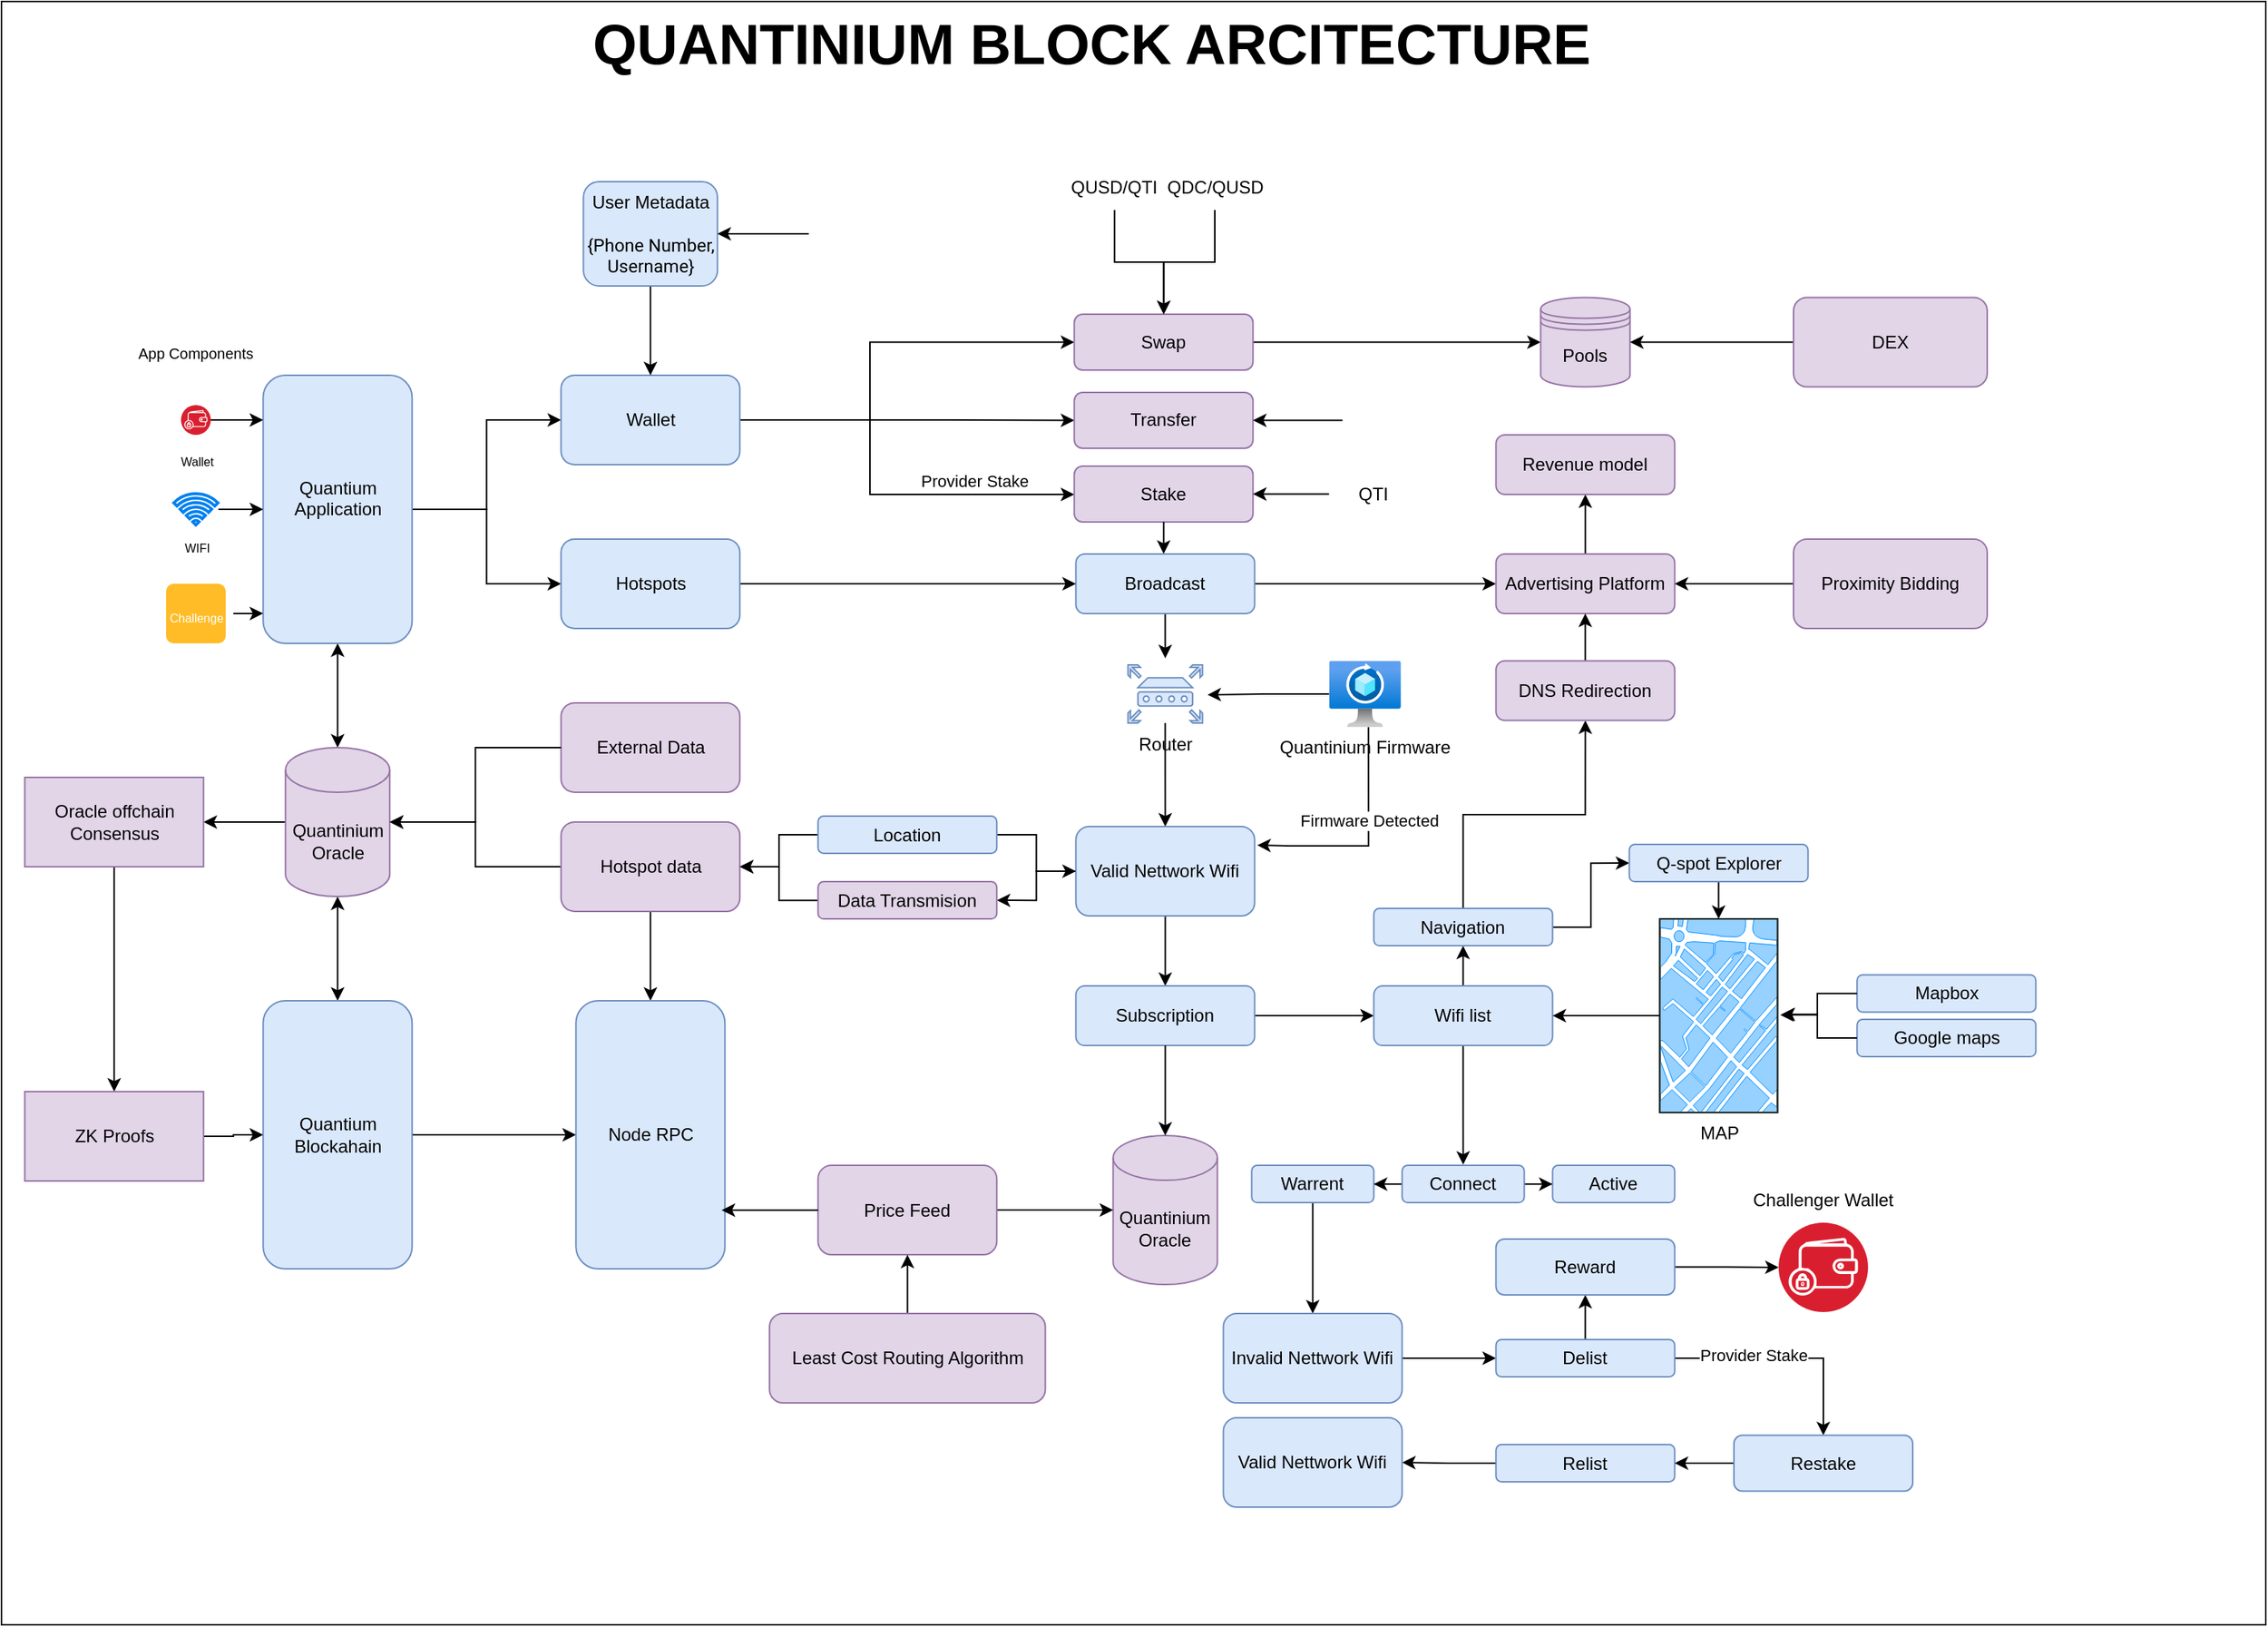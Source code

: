 <mxfile version="24.8.0">
  <diagram name="Page-1" id="fG2PTKiqOST8kYfThpxv">
    <mxGraphModel dx="2785" dy="275" grid="1" gridSize="10" guides="1" tooltips="1" connect="1" arrows="1" fold="1" page="1" pageScale="1" pageWidth="850" pageHeight="1100" math="0" shadow="0">
      <root>
        <mxCell id="0" />
        <mxCell id="1" parent="0" />
        <mxCell id="KiO2FgLJMQJ5jCkaaw9z-117" value="" style="rounded=0;whiteSpace=wrap;html=1;" vertex="1" parent="1">
          <mxGeometry x="100" y="1130" width="1520" height="1090" as="geometry" />
        </mxCell>
        <mxCell id="KiO2FgLJMQJ5jCkaaw9z-1" value="" style="edgeStyle=orthogonalEdgeStyle;rounded=0;orthogonalLoop=1;jettySize=auto;html=1;" edge="1" parent="1" source="KiO2FgLJMQJ5jCkaaw9z-4" target="KiO2FgLJMQJ5jCkaaw9z-16">
          <mxGeometry relative="1" as="geometry" />
        </mxCell>
        <mxCell id="KiO2FgLJMQJ5jCkaaw9z-2" style="edgeStyle=orthogonalEdgeStyle;rounded=0;orthogonalLoop=1;jettySize=auto;html=1;entryX=0;entryY=0.5;entryDx=0;entryDy=0;" edge="1" parent="1" source="KiO2FgLJMQJ5jCkaaw9z-4" target="KiO2FgLJMQJ5jCkaaw9z-47">
          <mxGeometry relative="1" as="geometry" />
        </mxCell>
        <mxCell id="KiO2FgLJMQJ5jCkaaw9z-3" value="" style="edgeStyle=orthogonalEdgeStyle;rounded=0;orthogonalLoop=1;jettySize=auto;html=1;startArrow=classic;startFill=1;" edge="1" parent="1" source="KiO2FgLJMQJ5jCkaaw9z-4" target="KiO2FgLJMQJ5jCkaaw9z-70">
          <mxGeometry relative="1" as="geometry" />
        </mxCell>
        <mxCell id="KiO2FgLJMQJ5jCkaaw9z-4" value="Quantium&lt;div&gt;Application&lt;/div&gt;&lt;div&gt;&amp;nbsp;&lt;br&gt;&lt;/div&gt;" style="rounded=1;whiteSpace=wrap;html=1;fillColor=#dae8fc;strokeColor=#6c8ebf;" vertex="1" parent="1">
          <mxGeometry x="275.65" y="1381" width="100" height="180" as="geometry" />
        </mxCell>
        <mxCell id="KiO2FgLJMQJ5jCkaaw9z-5" value="" style="edgeStyle=orthogonalEdgeStyle;rounded=0;orthogonalLoop=1;jettySize=auto;html=1;" edge="1" parent="1" source="KiO2FgLJMQJ5jCkaaw9z-6" target="KiO2FgLJMQJ5jCkaaw9z-4">
          <mxGeometry relative="1" as="geometry">
            <Array as="points">
              <mxPoint x="255.65" y="1411" />
              <mxPoint x="255.65" y="1411" />
            </Array>
          </mxGeometry>
        </mxCell>
        <mxCell id="KiO2FgLJMQJ5jCkaaw9z-6" value="&lt;font style=&quot;font-size: 8px;&quot; color=&quot;#000000&quot;&gt;Wallet&lt;/font&gt;" style="image;aspect=fixed;perimeter=ellipsePerimeter;html=1;align=center;shadow=0;dashed=0;fontColor=#4277BB;labelBackgroundColor=default;fontSize=12;spacingTop=3;image=img/lib/ibm/blockchain/wallet.svg;" vertex="1" parent="1">
          <mxGeometry x="220.5" y="1401" width="20" height="20" as="geometry" />
        </mxCell>
        <mxCell id="KiO2FgLJMQJ5jCkaaw9z-7" value="&lt;font style=&quot;font-size: 8px;&quot;&gt;WIFI&lt;/font&gt;" style="html=1;verticalLabelPosition=bottom;align=center;labelBackgroundColor=#ffffff;verticalAlign=top;strokeWidth=2;strokeColor=#0080F0;shadow=0;dashed=0;shape=mxgraph.ios7.icons.wifi;pointerEvents=1" vertex="1" parent="1">
          <mxGeometry x="215.65" y="1460.5" width="29.7" height="21" as="geometry" />
        </mxCell>
        <mxCell id="KiO2FgLJMQJ5jCkaaw9z-8" value="&lt;font style=&quot;font-size: 8px;&quot;&gt;Challenge&lt;/font&gt;" style="html=1;shadow=0;dashed=0;shape=mxgraph.bootstrap.rrect;rSize=5;strokeColor=none;strokeWidth=1;fillColor=#FFBC26;fontColor=#FFFFFF;whiteSpace=wrap;align=center;verticalAlign=middle;spacingLeft=0;fontStyle=0;fontSize=16;spacing=5;" vertex="1" parent="1">
          <mxGeometry x="210.5" y="1521" width="40" height="40" as="geometry" />
        </mxCell>
        <mxCell id="KiO2FgLJMQJ5jCkaaw9z-9" value="&lt;font style=&quot;font-size: 10px;&quot;&gt;App Components&lt;/font&gt;" style="text;html=1;align=center;verticalAlign=middle;whiteSpace=wrap;rounded=0;" vertex="1" parent="1">
          <mxGeometry x="183" y="1351" width="95" height="30" as="geometry" />
        </mxCell>
        <mxCell id="KiO2FgLJMQJ5jCkaaw9z-10" value="" style="edgeStyle=orthogonalEdgeStyle;rounded=0;orthogonalLoop=1;jettySize=auto;html=1;" edge="1" parent="1">
          <mxGeometry relative="1" as="geometry">
            <mxPoint x="245.65" y="1471" as="sourcePoint" />
            <mxPoint x="275.65" y="1471" as="targetPoint" />
            <Array as="points">
              <mxPoint x="255.65" y="1471" />
              <mxPoint x="255.65" y="1471" />
            </Array>
          </mxGeometry>
        </mxCell>
        <mxCell id="KiO2FgLJMQJ5jCkaaw9z-11" value="" style="edgeStyle=orthogonalEdgeStyle;rounded=0;orthogonalLoop=1;jettySize=auto;html=1;" edge="1" parent="1">
          <mxGeometry relative="1" as="geometry">
            <mxPoint x="255.65" y="1541" as="sourcePoint" />
            <mxPoint x="275.65" y="1540.92" as="targetPoint" />
            <Array as="points">
              <mxPoint x="255.65" y="1540.92" />
              <mxPoint x="255.65" y="1540.92" />
            </Array>
          </mxGeometry>
        </mxCell>
        <mxCell id="KiO2FgLJMQJ5jCkaaw9z-12" style="edgeStyle=orthogonalEdgeStyle;rounded=0;orthogonalLoop=1;jettySize=auto;html=1;entryX=0;entryY=0.5;entryDx=0;entryDy=0;" edge="1" parent="1" source="KiO2FgLJMQJ5jCkaaw9z-16" target="KiO2FgLJMQJ5jCkaaw9z-20">
          <mxGeometry relative="1" as="geometry">
            <Array as="points">
              <mxPoint x="683" y="1411" />
              <mxPoint x="683" y="1359" />
            </Array>
          </mxGeometry>
        </mxCell>
        <mxCell id="KiO2FgLJMQJ5jCkaaw9z-13" style="edgeStyle=orthogonalEdgeStyle;rounded=0;orthogonalLoop=1;jettySize=auto;html=1;entryX=0;entryY=0.5;entryDx=0;entryDy=0;" edge="1" parent="1" source="KiO2FgLJMQJ5jCkaaw9z-16" target="KiO2FgLJMQJ5jCkaaw9z-21">
          <mxGeometry relative="1" as="geometry" />
        </mxCell>
        <mxCell id="KiO2FgLJMQJ5jCkaaw9z-14" value="Provider Stake" style="edgeLabel;html=1;align=center;verticalAlign=middle;resizable=0;points=[];" vertex="1" connectable="0" parent="KiO2FgLJMQJ5jCkaaw9z-13">
          <mxGeometry x="0.464" y="2" relative="1" as="geometry">
            <mxPoint x="-7" y="42" as="offset" />
          </mxGeometry>
        </mxCell>
        <mxCell id="KiO2FgLJMQJ5jCkaaw9z-15" style="edgeStyle=orthogonalEdgeStyle;rounded=0;orthogonalLoop=1;jettySize=auto;html=1;" edge="1" parent="1" source="KiO2FgLJMQJ5jCkaaw9z-16" target="KiO2FgLJMQJ5jCkaaw9z-26">
          <mxGeometry relative="1" as="geometry">
            <Array as="points">
              <mxPoint x="683" y="1411" />
              <mxPoint x="683" y="1461" />
            </Array>
          </mxGeometry>
        </mxCell>
        <mxCell id="KiO2FgLJMQJ5jCkaaw9z-16" value="Wallet" style="whiteSpace=wrap;html=1;rounded=1;fillColor=#dae8fc;strokeColor=#6c8ebf;" vertex="1" parent="1">
          <mxGeometry x="475.65" y="1381" width="120" height="60" as="geometry" />
        </mxCell>
        <mxCell id="KiO2FgLJMQJ5jCkaaw9z-17" value="" style="edgeStyle=orthogonalEdgeStyle;rounded=0;orthogonalLoop=1;jettySize=auto;html=1;" edge="1" parent="1" source="KiO2FgLJMQJ5jCkaaw9z-18" target="KiO2FgLJMQJ5jCkaaw9z-16">
          <mxGeometry relative="1" as="geometry" />
        </mxCell>
        <mxCell id="KiO2FgLJMQJ5jCkaaw9z-18" value="User Metadata&lt;br&gt;&lt;div&gt;&lt;span style=&quot;font-size: 9pt; font-family: Roboto;&quot;&gt;&lt;br&gt;{Phone Number, Username}&lt;/span&gt;&lt;/div&gt;" style="rounded=1;whiteSpace=wrap;html=1;fillColor=#dae8fc;strokeColor=#6c8ebf;" vertex="1" parent="1">
          <mxGeometry x="490.65" y="1251" width="90" height="70" as="geometry" />
        </mxCell>
        <mxCell id="KiO2FgLJMQJ5jCkaaw9z-19" style="edgeStyle=orthogonalEdgeStyle;rounded=0;orthogonalLoop=1;jettySize=auto;html=1;entryX=0;entryY=0.5;entryDx=0;entryDy=0;" edge="1" parent="1" source="KiO2FgLJMQJ5jCkaaw9z-20" target="KiO2FgLJMQJ5jCkaaw9z-103">
          <mxGeometry relative="1" as="geometry" />
        </mxCell>
        <mxCell id="KiO2FgLJMQJ5jCkaaw9z-20" value="Swap" style="whiteSpace=wrap;html=1;rounded=1;fillColor=#e1d5e7;strokeColor=#9673a6;" vertex="1" parent="1">
          <mxGeometry x="820.15" y="1340" width="120" height="37.5" as="geometry" />
        </mxCell>
        <mxCell id="KiO2FgLJMQJ5jCkaaw9z-21" value="Transfer" style="whiteSpace=wrap;html=1;rounded=1;fillColor=#e1d5e7;strokeColor=#9673a6;" vertex="1" parent="1">
          <mxGeometry x="820.15" y="1392.5" width="120" height="37.5" as="geometry" />
        </mxCell>
        <mxCell id="KiO2FgLJMQJ5jCkaaw9z-22" value="" style="edgeStyle=orthogonalEdgeStyle;rounded=0;orthogonalLoop=1;jettySize=auto;html=1;" edge="1" parent="1" source="KiO2FgLJMQJ5jCkaaw9z-23" target="KiO2FgLJMQJ5jCkaaw9z-20">
          <mxGeometry relative="1" as="geometry" />
        </mxCell>
        <mxCell id="KiO2FgLJMQJ5jCkaaw9z-23" value="QUSD/QTI" style="text;html=1;align=center;verticalAlign=middle;whiteSpace=wrap;rounded=0;" vertex="1" parent="1">
          <mxGeometry x="817.15" y="1240" width="60" height="30" as="geometry" />
        </mxCell>
        <mxCell id="KiO2FgLJMQJ5jCkaaw9z-24" value="" style="edgeStyle=orthogonalEdgeStyle;rounded=0;orthogonalLoop=1;jettySize=auto;html=1;" edge="1" parent="1" source="KiO2FgLJMQJ5jCkaaw9z-25" target="KiO2FgLJMQJ5jCkaaw9z-20">
          <mxGeometry relative="1" as="geometry" />
        </mxCell>
        <mxCell id="KiO2FgLJMQJ5jCkaaw9z-25" value="QDC/QUSD" style="text;html=1;align=center;verticalAlign=middle;whiteSpace=wrap;rounded=0;" vertex="1" parent="1">
          <mxGeometry x="884.5" y="1240" width="60" height="30" as="geometry" />
        </mxCell>
        <mxCell id="KiO2FgLJMQJ5jCkaaw9z-26" value="Stake" style="whiteSpace=wrap;html=1;rounded=1;fillColor=#e1d5e7;strokeColor=#9673a6;" vertex="1" parent="1">
          <mxGeometry x="820.15" y="1442" width="120" height="37.5" as="geometry" />
        </mxCell>
        <mxCell id="KiO2FgLJMQJ5jCkaaw9z-27" value="" style="edgeStyle=orthogonalEdgeStyle;rounded=0;orthogonalLoop=1;jettySize=auto;html=1;" edge="1" parent="1" source="KiO2FgLJMQJ5jCkaaw9z-28" target="KiO2FgLJMQJ5jCkaaw9z-18">
          <mxGeometry relative="1" as="geometry" />
        </mxCell>
        <mxCell id="KiO2FgLJMQJ5jCkaaw9z-28" value="" style="shape=image;html=1;verticalAlign=top;verticalLabelPosition=bottom;labelBackgroundColor=#ffffff;imageAspect=0;aspect=fixed;image=https://cdn1.iconfinder.com/data/icons/unicons-line-vol-5/24/qrcode-scan-128.png" vertex="1" parent="1">
          <mxGeometry x="641.9" y="1253.5" width="65" height="65" as="geometry" />
        </mxCell>
        <mxCell id="KiO2FgLJMQJ5jCkaaw9z-29" style="edgeStyle=orthogonalEdgeStyle;rounded=0;orthogonalLoop=1;jettySize=auto;html=1;entryX=1;entryY=0.5;entryDx=0;entryDy=0;" edge="1" parent="1" source="KiO2FgLJMQJ5jCkaaw9z-30">
          <mxGeometry relative="1" as="geometry">
            <mxPoint x="940.15" y="1460.75" as="targetPoint" />
          </mxGeometry>
        </mxCell>
        <mxCell id="KiO2FgLJMQJ5jCkaaw9z-30" value="QTI" style="text;html=1;align=center;verticalAlign=middle;whiteSpace=wrap;rounded=0;" vertex="1" parent="1">
          <mxGeometry x="991.18" y="1445.75" width="60" height="30" as="geometry" />
        </mxCell>
        <mxCell id="KiO2FgLJMQJ5jCkaaw9z-31" style="edgeStyle=orthogonalEdgeStyle;rounded=0;orthogonalLoop=1;jettySize=auto;html=1;" edge="1" parent="1" source="KiO2FgLJMQJ5jCkaaw9z-33">
          <mxGeometry relative="1" as="geometry">
            <mxPoint x="881.24" y="1571.0" as="targetPoint" />
          </mxGeometry>
        </mxCell>
        <mxCell id="KiO2FgLJMQJ5jCkaaw9z-32" style="edgeStyle=orthogonalEdgeStyle;rounded=0;orthogonalLoop=1;jettySize=auto;html=1;entryX=0;entryY=0.5;entryDx=0;entryDy=0;" edge="1" parent="1" source="KiO2FgLJMQJ5jCkaaw9z-33" target="KiO2FgLJMQJ5jCkaaw9z-107">
          <mxGeometry relative="1" as="geometry" />
        </mxCell>
        <mxCell id="KiO2FgLJMQJ5jCkaaw9z-33" value="Broadcast" style="rounded=1;whiteSpace=wrap;html=1;fillColor=#dae8fc;strokeColor=#6c8ebf;" vertex="1" parent="1">
          <mxGeometry x="821.24" y="1501" width="120" height="40" as="geometry" />
        </mxCell>
        <mxCell id="KiO2FgLJMQJ5jCkaaw9z-34" value="" style="edgeStyle=orthogonalEdgeStyle;rounded=0;orthogonalLoop=1;jettySize=auto;html=1;" edge="1" parent="1" source="KiO2FgLJMQJ5jCkaaw9z-35">
          <mxGeometry relative="1" as="geometry">
            <mxPoint x="881.24" y="1684" as="targetPoint" />
          </mxGeometry>
        </mxCell>
        <mxCell id="KiO2FgLJMQJ5jCkaaw9z-35" value="Router" style="sketch=0;aspect=fixed;pointerEvents=1;shadow=0;dashed=0;html=1;strokeColor=#6c8ebf;labelPosition=center;verticalLabelPosition=bottom;verticalAlign=top;align=center;fillColor=#dae8fc;shape=mxgraph.mscae.enterprise.router" vertex="1" parent="1">
          <mxGeometry x="856.24" y="1575.5" width="50" height="39" as="geometry" />
        </mxCell>
        <mxCell id="KiO2FgLJMQJ5jCkaaw9z-36" value="Quantinium Firmware" style="image;aspect=fixed;html=1;points=[];align=center;fontSize=12;image=img/lib/azure2/networking/Spot_VM.svg;" vertex="1" parent="1">
          <mxGeometry x="991.24" y="1572.75" width="48.18" height="44.5" as="geometry" />
        </mxCell>
        <mxCell id="KiO2FgLJMQJ5jCkaaw9z-37" style="edgeStyle=orthogonalEdgeStyle;rounded=0;orthogonalLoop=1;jettySize=auto;html=1;entryX=1.067;entryY=0.514;entryDx=0;entryDy=0;entryPerimeter=0;" edge="1" parent="1" source="KiO2FgLJMQJ5jCkaaw9z-36" target="KiO2FgLJMQJ5jCkaaw9z-35">
          <mxGeometry relative="1" as="geometry" />
        </mxCell>
        <mxCell id="KiO2FgLJMQJ5jCkaaw9z-38" value="" style="edgeStyle=orthogonalEdgeStyle;rounded=0;orthogonalLoop=1;jettySize=auto;html=1;" edge="1" parent="1" source="KiO2FgLJMQJ5jCkaaw9z-40" target="KiO2FgLJMQJ5jCkaaw9z-50">
          <mxGeometry relative="1" as="geometry" />
        </mxCell>
        <mxCell id="KiO2FgLJMQJ5jCkaaw9z-39" style="edgeStyle=orthogonalEdgeStyle;rounded=0;orthogonalLoop=1;jettySize=auto;html=1;entryX=1;entryY=0.5;entryDx=0;entryDy=0;" edge="1" parent="1" source="KiO2FgLJMQJ5jCkaaw9z-40" target="KiO2FgLJMQJ5jCkaaw9z-79">
          <mxGeometry relative="1" as="geometry" />
        </mxCell>
        <mxCell id="KiO2FgLJMQJ5jCkaaw9z-40" value="Valid Nettwork Wifi" style="rounded=1;whiteSpace=wrap;html=1;fillColor=#dae8fc;strokeColor=#6c8ebf;" vertex="1" parent="1">
          <mxGeometry x="821.24" y="1684" width="120" height="60" as="geometry" />
        </mxCell>
        <mxCell id="KiO2FgLJMQJ5jCkaaw9z-41" style="edgeStyle=orthogonalEdgeStyle;rounded=0;orthogonalLoop=1;jettySize=auto;html=1;entryX=0.995;entryY=0.526;entryDx=0;entryDy=0;entryPerimeter=0;" edge="1" parent="1">
          <mxGeometry relative="1" as="geometry">
            <Array as="points">
              <mxPoint x="1018" y="1697" />
              <mxPoint x="965" y="1697" />
            </Array>
            <mxPoint x="1017.655" y="1617.25" as="sourcePoint" />
            <mxPoint x="943" y="1696.56" as="targetPoint" />
          </mxGeometry>
        </mxCell>
        <mxCell id="KiO2FgLJMQJ5jCkaaw9z-42" value="Firmware Detected" style="edgeLabel;html=1;align=center;verticalAlign=middle;resizable=0;points=[];" vertex="1" connectable="0" parent="KiO2FgLJMQJ5jCkaaw9z-41">
          <mxGeometry x="-0.21" y="1" relative="1" as="geometry">
            <mxPoint x="-1" y="2" as="offset" />
          </mxGeometry>
        </mxCell>
        <mxCell id="KiO2FgLJMQJ5jCkaaw9z-43" value="" style="edgeStyle=orthogonalEdgeStyle;rounded=0;orthogonalLoop=1;jettySize=auto;html=1;" edge="1" parent="1" source="KiO2FgLJMQJ5jCkaaw9z-45" target="KiO2FgLJMQJ5jCkaaw9z-40">
          <mxGeometry relative="1" as="geometry" />
        </mxCell>
        <mxCell id="KiO2FgLJMQJ5jCkaaw9z-44" style="edgeStyle=orthogonalEdgeStyle;rounded=0;orthogonalLoop=1;jettySize=auto;html=1;entryX=1;entryY=0.5;entryDx=0;entryDy=0;" edge="1" parent="1" source="KiO2FgLJMQJ5jCkaaw9z-45" target="KiO2FgLJMQJ5jCkaaw9z-76">
          <mxGeometry relative="1" as="geometry" />
        </mxCell>
        <mxCell id="KiO2FgLJMQJ5jCkaaw9z-45" value="Location" style="rounded=1;whiteSpace=wrap;html=1;fillColor=#dae8fc;strokeColor=#6c8ebf;" vertex="1" parent="1">
          <mxGeometry x="648.15" y="1677" width="120" height="25" as="geometry" />
        </mxCell>
        <mxCell id="KiO2FgLJMQJ5jCkaaw9z-46" style="edgeStyle=orthogonalEdgeStyle;rounded=0;orthogonalLoop=1;jettySize=auto;html=1;entryX=0;entryY=0.5;entryDx=0;entryDy=0;" edge="1" parent="1" source="KiO2FgLJMQJ5jCkaaw9z-47" target="KiO2FgLJMQJ5jCkaaw9z-33">
          <mxGeometry relative="1" as="geometry" />
        </mxCell>
        <mxCell id="KiO2FgLJMQJ5jCkaaw9z-47" value="Hotspots" style="whiteSpace=wrap;html=1;rounded=1;fillColor=#dae8fc;strokeColor=#6c8ebf;" vertex="1" parent="1">
          <mxGeometry x="475.65" y="1491" width="120" height="60" as="geometry" />
        </mxCell>
        <mxCell id="KiO2FgLJMQJ5jCkaaw9z-48" style="edgeStyle=orthogonalEdgeStyle;rounded=0;orthogonalLoop=1;jettySize=auto;html=1;entryX=0.491;entryY=-0.004;entryDx=0;entryDy=0;entryPerimeter=0;" edge="1" parent="1" source="KiO2FgLJMQJ5jCkaaw9z-26" target="KiO2FgLJMQJ5jCkaaw9z-33">
          <mxGeometry relative="1" as="geometry" />
        </mxCell>
        <mxCell id="KiO2FgLJMQJ5jCkaaw9z-49" value="" style="edgeStyle=orthogonalEdgeStyle;rounded=0;orthogonalLoop=1;jettySize=auto;html=1;" edge="1" parent="1" source="KiO2FgLJMQJ5jCkaaw9z-50" target="KiO2FgLJMQJ5jCkaaw9z-55">
          <mxGeometry relative="1" as="geometry" />
        </mxCell>
        <mxCell id="KiO2FgLJMQJ5jCkaaw9z-50" value="Subscription" style="rounded=1;whiteSpace=wrap;html=1;fillColor=#dae8fc;strokeColor=#6c8ebf;" vertex="1" parent="1">
          <mxGeometry x="821.24" y="1791.05" width="120" height="40" as="geometry" />
        </mxCell>
        <mxCell id="KiO2FgLJMQJ5jCkaaw9z-51" value="Quantinium Oracle" style="shape=cylinder3;whiteSpace=wrap;html=1;boundedLbl=1;backgroundOutline=1;size=15;fillColor=#e1d5e7;strokeColor=#9673a6;" vertex="1" parent="1">
          <mxGeometry x="846.24" y="1891.55" width="70" height="100" as="geometry" />
        </mxCell>
        <mxCell id="KiO2FgLJMQJ5jCkaaw9z-52" style="edgeStyle=orthogonalEdgeStyle;rounded=0;orthogonalLoop=1;jettySize=auto;html=1;entryX=0.5;entryY=0;entryDx=0;entryDy=0;entryPerimeter=0;" edge="1" parent="1" source="KiO2FgLJMQJ5jCkaaw9z-50" target="KiO2FgLJMQJ5jCkaaw9z-51">
          <mxGeometry relative="1" as="geometry" />
        </mxCell>
        <mxCell id="KiO2FgLJMQJ5jCkaaw9z-53" value="" style="edgeStyle=orthogonalEdgeStyle;rounded=0;orthogonalLoop=1;jettySize=auto;html=1;" edge="1" parent="1" source="KiO2FgLJMQJ5jCkaaw9z-55" target="KiO2FgLJMQJ5jCkaaw9z-60">
          <mxGeometry relative="1" as="geometry" />
        </mxCell>
        <mxCell id="KiO2FgLJMQJ5jCkaaw9z-54" value="" style="edgeStyle=orthogonalEdgeStyle;rounded=0;orthogonalLoop=1;jettySize=auto;html=1;" edge="1" parent="1" source="KiO2FgLJMQJ5jCkaaw9z-55">
          <mxGeometry relative="1" as="geometry">
            <mxPoint x="1081.24" y="1911.05" as="targetPoint" />
          </mxGeometry>
        </mxCell>
        <mxCell id="KiO2FgLJMQJ5jCkaaw9z-55" value="Wifi list" style="rounded=1;whiteSpace=wrap;html=1;fillColor=#dae8fc;strokeColor=#6c8ebf;" vertex="1" parent="1">
          <mxGeometry x="1021.24" y="1791.05" width="120" height="40" as="geometry" />
        </mxCell>
        <mxCell id="KiO2FgLJMQJ5jCkaaw9z-56" value="" style="edgeStyle=orthogonalEdgeStyle;rounded=0;orthogonalLoop=1;jettySize=auto;html=1;" edge="1" parent="1" source="KiO2FgLJMQJ5jCkaaw9z-57" target="KiO2FgLJMQJ5jCkaaw9z-55">
          <mxGeometry relative="1" as="geometry" />
        </mxCell>
        <mxCell id="KiO2FgLJMQJ5jCkaaw9z-57" value="MAP" style="verticalLabelPosition=bottom;verticalAlign=top;html=1;shadow=0;dashed=0;strokeWidth=1;shape=mxgraph.ios.iBgMap;strokeColor=#18211b;strokeColor2=#008cff;fillColor2=#96D1FF;" vertex="1" parent="1">
          <mxGeometry x="1213.24" y="1746.05" width="79" height="130" as="geometry" />
        </mxCell>
        <mxCell id="KiO2FgLJMQJ5jCkaaw9z-58" style="edgeStyle=orthogonalEdgeStyle;rounded=0;orthogonalLoop=1;jettySize=auto;html=1;entryX=0.5;entryY=1;entryDx=0;entryDy=0;" edge="1" parent="1" source="KiO2FgLJMQJ5jCkaaw9z-60" target="KiO2FgLJMQJ5jCkaaw9z-109">
          <mxGeometry relative="1" as="geometry" />
        </mxCell>
        <mxCell id="KiO2FgLJMQJ5jCkaaw9z-59" style="edgeStyle=orthogonalEdgeStyle;rounded=0;orthogonalLoop=1;jettySize=auto;html=1;entryX=0;entryY=0.5;entryDx=0;entryDy=0;" edge="1" parent="1" source="KiO2FgLJMQJ5jCkaaw9z-60" target="KiO2FgLJMQJ5jCkaaw9z-114">
          <mxGeometry relative="1" as="geometry" />
        </mxCell>
        <mxCell id="KiO2FgLJMQJ5jCkaaw9z-60" value="Navigation" style="rounded=1;whiteSpace=wrap;html=1;fillColor=#dae8fc;strokeColor=#6c8ebf;" vertex="1" parent="1">
          <mxGeometry x="1021.24" y="1739.05" width="120" height="25" as="geometry" />
        </mxCell>
        <mxCell id="KiO2FgLJMQJ5jCkaaw9z-61" value="" style="edgeStyle=orthogonalEdgeStyle;rounded=0;orthogonalLoop=1;jettySize=auto;html=1;" edge="1" parent="1" source="KiO2FgLJMQJ5jCkaaw9z-63" target="KiO2FgLJMQJ5jCkaaw9z-64">
          <mxGeometry relative="1" as="geometry" />
        </mxCell>
        <mxCell id="KiO2FgLJMQJ5jCkaaw9z-62" value="" style="edgeStyle=orthogonalEdgeStyle;rounded=0;orthogonalLoop=1;jettySize=auto;html=1;" edge="1" parent="1" source="KiO2FgLJMQJ5jCkaaw9z-63" target="KiO2FgLJMQJ5jCkaaw9z-66">
          <mxGeometry relative="1" as="geometry" />
        </mxCell>
        <mxCell id="KiO2FgLJMQJ5jCkaaw9z-63" value="Connect" style="rounded=1;whiteSpace=wrap;html=1;fillColor=#dae8fc;strokeColor=#6c8ebf;" vertex="1" parent="1">
          <mxGeometry x="1040.24" y="1911.55" width="82" height="25" as="geometry" />
        </mxCell>
        <mxCell id="KiO2FgLJMQJ5jCkaaw9z-64" value="Active" style="rounded=1;whiteSpace=wrap;html=1;fillColor=#dae8fc;strokeColor=#6c8ebf;" vertex="1" parent="1">
          <mxGeometry x="1141.24" y="1911.55" width="82" height="25" as="geometry" />
        </mxCell>
        <mxCell id="KiO2FgLJMQJ5jCkaaw9z-65" style="edgeStyle=orthogonalEdgeStyle;rounded=0;orthogonalLoop=1;jettySize=auto;html=1;entryX=0.5;entryY=0;entryDx=0;entryDy=0;" edge="1" parent="1" source="KiO2FgLJMQJ5jCkaaw9z-66" target="KiO2FgLJMQJ5jCkaaw9z-87">
          <mxGeometry relative="1" as="geometry">
            <mxPoint x="980.24" y="1971" as="targetPoint" />
          </mxGeometry>
        </mxCell>
        <mxCell id="KiO2FgLJMQJ5jCkaaw9z-66" value="Warrent" style="rounded=1;whiteSpace=wrap;html=1;fillColor=#dae8fc;strokeColor=#6c8ebf;" vertex="1" parent="1">
          <mxGeometry x="939.24" y="1911.55" width="82" height="25" as="geometry" />
        </mxCell>
        <mxCell id="KiO2FgLJMQJ5jCkaaw9z-67" value="" style="edgeStyle=orthogonalEdgeStyle;rounded=0;orthogonalLoop=1;jettySize=auto;html=1;" edge="1" parent="1" source="KiO2FgLJMQJ5jCkaaw9z-68" target="KiO2FgLJMQJ5jCkaaw9z-51">
          <mxGeometry relative="1" as="geometry" />
        </mxCell>
        <mxCell id="KiO2FgLJMQJ5jCkaaw9z-68" value="Price Feed" style="rounded=1;whiteSpace=wrap;html=1;fillColor=#e1d5e7;strokeColor=#9673a6;" vertex="1" parent="1">
          <mxGeometry x="648.15" y="1911.55" width="120" height="60" as="geometry" />
        </mxCell>
        <mxCell id="KiO2FgLJMQJ5jCkaaw9z-69" value="" style="edgeStyle=orthogonalEdgeStyle;rounded=0;orthogonalLoop=1;jettySize=auto;html=1;startArrow=classic;startFill=1;" edge="1" parent="1" source="KiO2FgLJMQJ5jCkaaw9z-70" target="KiO2FgLJMQJ5jCkaaw9z-72">
          <mxGeometry relative="1" as="geometry" />
        </mxCell>
        <mxCell id="KiO2FgLJMQJ5jCkaaw9z-120" value="" style="edgeStyle=orthogonalEdgeStyle;rounded=0;orthogonalLoop=1;jettySize=auto;html=1;" edge="1" parent="1" source="KiO2FgLJMQJ5jCkaaw9z-70" target="KiO2FgLJMQJ5jCkaaw9z-119">
          <mxGeometry relative="1" as="geometry" />
        </mxCell>
        <mxCell id="KiO2FgLJMQJ5jCkaaw9z-70" value="Quantinium Oracle" style="shape=cylinder3;whiteSpace=wrap;html=1;boundedLbl=1;backgroundOutline=1;size=15;fillColor=#e1d5e7;strokeColor=#9673a6;" vertex="1" parent="1">
          <mxGeometry x="290.65" y="1631" width="70" height="100" as="geometry" />
        </mxCell>
        <mxCell id="KiO2FgLJMQJ5jCkaaw9z-71" value="" style="edgeStyle=orthogonalEdgeStyle;rounded=0;orthogonalLoop=1;jettySize=auto;html=1;" edge="1" parent="1" source="KiO2FgLJMQJ5jCkaaw9z-72" target="KiO2FgLJMQJ5jCkaaw9z-80">
          <mxGeometry relative="1" as="geometry" />
        </mxCell>
        <mxCell id="KiO2FgLJMQJ5jCkaaw9z-72" value="Quantium&lt;div&gt;Blockahain&lt;/div&gt;" style="rounded=1;whiteSpace=wrap;html=1;fillColor=#dae8fc;strokeColor=#6c8ebf;" vertex="1" parent="1">
          <mxGeometry x="275.65" y="1801" width="100" height="180" as="geometry" />
        </mxCell>
        <mxCell id="KiO2FgLJMQJ5jCkaaw9z-73" value="External Data" style="rounded=1;whiteSpace=wrap;html=1;fillColor=#e1d5e7;strokeColor=#9673a6;" vertex="1" parent="1">
          <mxGeometry x="475.65" y="1601" width="120" height="60" as="geometry" />
        </mxCell>
        <mxCell id="KiO2FgLJMQJ5jCkaaw9z-74" style="edgeStyle=orthogonalEdgeStyle;rounded=0;orthogonalLoop=1;jettySize=auto;html=1;" edge="1" parent="1" source="KiO2FgLJMQJ5jCkaaw9z-76" target="KiO2FgLJMQJ5jCkaaw9z-70">
          <mxGeometry relative="1" as="geometry" />
        </mxCell>
        <mxCell id="KiO2FgLJMQJ5jCkaaw9z-75" style="edgeStyle=orthogonalEdgeStyle;rounded=0;orthogonalLoop=1;jettySize=auto;html=1;" edge="1" parent="1" source="KiO2FgLJMQJ5jCkaaw9z-76" target="KiO2FgLJMQJ5jCkaaw9z-80">
          <mxGeometry relative="1" as="geometry" />
        </mxCell>
        <mxCell id="KiO2FgLJMQJ5jCkaaw9z-76" value="Hotspot data" style="rounded=1;whiteSpace=wrap;html=1;fillColor=#e1d5e7;strokeColor=#9673a6;" vertex="1" parent="1">
          <mxGeometry x="475.65" y="1681" width="120" height="60" as="geometry" />
        </mxCell>
        <mxCell id="KiO2FgLJMQJ5jCkaaw9z-77" style="edgeStyle=orthogonalEdgeStyle;rounded=0;orthogonalLoop=1;jettySize=auto;html=1;entryX=1;entryY=0.5;entryDx=0;entryDy=0;entryPerimeter=0;" edge="1" parent="1" source="KiO2FgLJMQJ5jCkaaw9z-73" target="KiO2FgLJMQJ5jCkaaw9z-70">
          <mxGeometry relative="1" as="geometry" />
        </mxCell>
        <mxCell id="KiO2FgLJMQJ5jCkaaw9z-78" style="edgeStyle=orthogonalEdgeStyle;rounded=0;orthogonalLoop=1;jettySize=auto;html=1;" edge="1" parent="1" source="KiO2FgLJMQJ5jCkaaw9z-79" target="KiO2FgLJMQJ5jCkaaw9z-76">
          <mxGeometry relative="1" as="geometry" />
        </mxCell>
        <mxCell id="KiO2FgLJMQJ5jCkaaw9z-79" value="Data Transmision" style="rounded=1;whiteSpace=wrap;html=1;fillColor=#e1d5e7;strokeColor=#9673a6;" vertex="1" parent="1">
          <mxGeometry x="648.15" y="1721.05" width="120" height="25" as="geometry" />
        </mxCell>
        <mxCell id="KiO2FgLJMQJ5jCkaaw9z-80" value="Node RPC" style="rounded=1;whiteSpace=wrap;html=1;fillColor=#dae8fc;strokeColor=#6c8ebf;" vertex="1" parent="1">
          <mxGeometry x="485.65" y="1801" width="100" height="180" as="geometry" />
        </mxCell>
        <mxCell id="KiO2FgLJMQJ5jCkaaw9z-81" style="edgeStyle=orthogonalEdgeStyle;rounded=0;orthogonalLoop=1;jettySize=auto;html=1;entryX=0.978;entryY=0.781;entryDx=0;entryDy=0;entryPerimeter=0;" edge="1" parent="1" source="KiO2FgLJMQJ5jCkaaw9z-68" target="KiO2FgLJMQJ5jCkaaw9z-80">
          <mxGeometry relative="1" as="geometry" />
        </mxCell>
        <mxCell id="KiO2FgLJMQJ5jCkaaw9z-82" value="Mapbox" style="rounded=1;whiteSpace=wrap;html=1;fillColor=#dae8fc;strokeColor=#6c8ebf;" vertex="1" parent="1">
          <mxGeometry x="1345.65" y="1783.57" width="120" height="25" as="geometry" />
        </mxCell>
        <mxCell id="KiO2FgLJMQJ5jCkaaw9z-83" value="Google maps" style="rounded=1;whiteSpace=wrap;html=1;fillColor=#dae8fc;strokeColor=#6c8ebf;" vertex="1" parent="1">
          <mxGeometry x="1345.65" y="1813.52" width="120" height="25" as="geometry" />
        </mxCell>
        <mxCell id="KiO2FgLJMQJ5jCkaaw9z-84" style="edgeStyle=orthogonalEdgeStyle;rounded=0;orthogonalLoop=1;jettySize=auto;html=1;entryX=1.023;entryY=0.496;entryDx=0;entryDy=0;entryPerimeter=0;" edge="1" parent="1" source="KiO2FgLJMQJ5jCkaaw9z-82" target="KiO2FgLJMQJ5jCkaaw9z-57">
          <mxGeometry relative="1" as="geometry" />
        </mxCell>
        <mxCell id="KiO2FgLJMQJ5jCkaaw9z-85" style="edgeStyle=orthogonalEdgeStyle;rounded=0;orthogonalLoop=1;jettySize=auto;html=1;entryX=1.034;entryY=0.493;entryDx=0;entryDy=0;entryPerimeter=0;" edge="1" parent="1" source="KiO2FgLJMQJ5jCkaaw9z-83" target="KiO2FgLJMQJ5jCkaaw9z-57">
          <mxGeometry relative="1" as="geometry" />
        </mxCell>
        <mxCell id="KiO2FgLJMQJ5jCkaaw9z-86" value="" style="edgeStyle=orthogonalEdgeStyle;rounded=0;orthogonalLoop=1;jettySize=auto;html=1;" edge="1" parent="1" source="KiO2FgLJMQJ5jCkaaw9z-87" target="KiO2FgLJMQJ5jCkaaw9z-90">
          <mxGeometry relative="1" as="geometry" />
        </mxCell>
        <mxCell id="KiO2FgLJMQJ5jCkaaw9z-87" value="Invalid Nettwork Wifi" style="rounded=1;whiteSpace=wrap;html=1;fillColor=#dae8fc;strokeColor=#6c8ebf;" vertex="1" parent="1">
          <mxGeometry x="920.24" y="2011" width="120" height="60" as="geometry" />
        </mxCell>
        <mxCell id="KiO2FgLJMQJ5jCkaaw9z-88" style="edgeStyle=orthogonalEdgeStyle;rounded=0;orthogonalLoop=1;jettySize=auto;html=1;entryX=0.5;entryY=0;entryDx=0;entryDy=0;" edge="1" parent="1" source="KiO2FgLJMQJ5jCkaaw9z-90" target="KiO2FgLJMQJ5jCkaaw9z-94">
          <mxGeometry relative="1" as="geometry" />
        </mxCell>
        <mxCell id="KiO2FgLJMQJ5jCkaaw9z-89" value="" style="edgeStyle=orthogonalEdgeStyle;rounded=0;orthogonalLoop=1;jettySize=auto;html=1;" edge="1" parent="1" source="KiO2FgLJMQJ5jCkaaw9z-90" target="KiO2FgLJMQJ5jCkaaw9z-100">
          <mxGeometry relative="1" as="geometry" />
        </mxCell>
        <mxCell id="KiO2FgLJMQJ5jCkaaw9z-90" value="Delist" style="rounded=1;whiteSpace=wrap;html=1;fillColor=#dae8fc;strokeColor=#6c8ebf;" vertex="1" parent="1">
          <mxGeometry x="1103.24" y="2028.5" width="120" height="25" as="geometry" />
        </mxCell>
        <mxCell id="KiO2FgLJMQJ5jCkaaw9z-91" value="" style="edgeStyle=orthogonalEdgeStyle;rounded=0;orthogonalLoop=1;jettySize=auto;html=1;" edge="1" parent="1" source="KiO2FgLJMQJ5jCkaaw9z-92" target="KiO2FgLJMQJ5jCkaaw9z-96">
          <mxGeometry relative="1" as="geometry" />
        </mxCell>
        <mxCell id="KiO2FgLJMQJ5jCkaaw9z-92" value="Relist" style="rounded=1;whiteSpace=wrap;html=1;fillColor=#dae8fc;strokeColor=#6c8ebf;" vertex="1" parent="1">
          <mxGeometry x="1103.24" y="2099" width="120" height="25" as="geometry" />
        </mxCell>
        <mxCell id="KiO2FgLJMQJ5jCkaaw9z-93" value="" style="edgeStyle=orthogonalEdgeStyle;rounded=0;orthogonalLoop=1;jettySize=auto;html=1;" edge="1" parent="1" source="KiO2FgLJMQJ5jCkaaw9z-94" target="KiO2FgLJMQJ5jCkaaw9z-92">
          <mxGeometry relative="1" as="geometry" />
        </mxCell>
        <mxCell id="KiO2FgLJMQJ5jCkaaw9z-94" value="Restake" style="whiteSpace=wrap;html=1;rounded=1;fillColor=#dae8fc;strokeColor=#6c8ebf;" vertex="1" parent="1">
          <mxGeometry x="1263" y="2092.75" width="120" height="37.5" as="geometry" />
        </mxCell>
        <mxCell id="KiO2FgLJMQJ5jCkaaw9z-95" value="Provider Stake" style="edgeLabel;html=1;align=center;verticalAlign=middle;resizable=0;points=[];" vertex="1" connectable="0" parent="1">
          <mxGeometry x="1273.0" y="2040.997" as="geometry">
            <mxPoint x="3" y="-2" as="offset" />
          </mxGeometry>
        </mxCell>
        <mxCell id="KiO2FgLJMQJ5jCkaaw9z-96" value="Valid Nettwork Wifi" style="rounded=1;whiteSpace=wrap;html=1;fillColor=#dae8fc;strokeColor=#6c8ebf;" vertex="1" parent="1">
          <mxGeometry x="920.24" y="2081" width="120" height="60" as="geometry" />
        </mxCell>
        <mxCell id="KiO2FgLJMQJ5jCkaaw9z-97" style="edgeStyle=orthogonalEdgeStyle;rounded=0;orthogonalLoop=1;jettySize=auto;html=1;entryX=1;entryY=0.5;entryDx=0;entryDy=0;" edge="1" parent="1" source="KiO2FgLJMQJ5jCkaaw9z-98" target="KiO2FgLJMQJ5jCkaaw9z-21">
          <mxGeometry relative="1" as="geometry" />
        </mxCell>
        <mxCell id="KiO2FgLJMQJ5jCkaaw9z-98" value="" style="shape=image;html=1;verticalAlign=top;verticalLabelPosition=bottom;labelBackgroundColor=#ffffff;imageAspect=0;aspect=fixed;image=https://cdn1.iconfinder.com/data/icons/smartphone-signal-5g-trading/64/Smartphone_NFC-128.png" vertex="1" parent="1">
          <mxGeometry x="1000.24" y="1391.25" width="40" height="40" as="geometry" />
        </mxCell>
        <mxCell id="KiO2FgLJMQJ5jCkaaw9z-99" value="" style="edgeStyle=orthogonalEdgeStyle;rounded=0;orthogonalLoop=1;jettySize=auto;html=1;" edge="1" parent="1" source="KiO2FgLJMQJ5jCkaaw9z-100" target="KiO2FgLJMQJ5jCkaaw9z-101">
          <mxGeometry relative="1" as="geometry" />
        </mxCell>
        <mxCell id="KiO2FgLJMQJ5jCkaaw9z-100" value="Reward" style="whiteSpace=wrap;html=1;rounded=1;fillColor=#dae8fc;strokeColor=#6c8ebf;" vertex="1" parent="1">
          <mxGeometry x="1103.24" y="1961" width="120" height="37.5" as="geometry" />
        </mxCell>
        <mxCell id="KiO2FgLJMQJ5jCkaaw9z-101" value="" style="image;aspect=fixed;perimeter=ellipsePerimeter;html=1;align=center;shadow=0;dashed=0;fontColor=#4277BB;labelBackgroundColor=default;fontSize=12;spacingTop=3;image=img/lib/ibm/blockchain/wallet.svg;" vertex="1" parent="1">
          <mxGeometry x="1293" y="1950" width="60" height="60" as="geometry" />
        </mxCell>
        <mxCell id="KiO2FgLJMQJ5jCkaaw9z-102" value="Challenger Wallet" style="text;html=1;align=center;verticalAlign=middle;whiteSpace=wrap;rounded=0;" vertex="1" parent="1">
          <mxGeometry x="1273" y="1920" width="100" height="30" as="geometry" />
        </mxCell>
        <mxCell id="KiO2FgLJMQJ5jCkaaw9z-103" value="Pools" style="shape=datastore;whiteSpace=wrap;html=1;fillColor=#e1d5e7;strokeColor=#9673a6;" vertex="1" parent="1">
          <mxGeometry x="1133.24" y="1328.75" width="60" height="60" as="geometry" />
        </mxCell>
        <mxCell id="KiO2FgLJMQJ5jCkaaw9z-104" value="" style="edgeStyle=orthogonalEdgeStyle;rounded=0;orthogonalLoop=1;jettySize=auto;html=1;" edge="1" parent="1" source="KiO2FgLJMQJ5jCkaaw9z-105" target="KiO2FgLJMQJ5jCkaaw9z-68">
          <mxGeometry relative="1" as="geometry" />
        </mxCell>
        <mxCell id="KiO2FgLJMQJ5jCkaaw9z-105" value="Least Cost Routing Algorithm" style="rounded=1;whiteSpace=wrap;html=1;fillColor=#e1d5e7;strokeColor=#9673a6;" vertex="1" parent="1">
          <mxGeometry x="615.58" y="2011" width="185.15" height="60" as="geometry" />
        </mxCell>
        <mxCell id="KiO2FgLJMQJ5jCkaaw9z-106" value="" style="edgeStyle=orthogonalEdgeStyle;rounded=0;orthogonalLoop=1;jettySize=auto;html=1;" edge="1" parent="1" source="KiO2FgLJMQJ5jCkaaw9z-107" target="KiO2FgLJMQJ5jCkaaw9z-112">
          <mxGeometry relative="1" as="geometry" />
        </mxCell>
        <mxCell id="KiO2FgLJMQJ5jCkaaw9z-107" value="Advertising Platform" style="rounded=1;whiteSpace=wrap;html=1;fillColor=#e1d5e7;strokeColor=#9673a6;" vertex="1" parent="1">
          <mxGeometry x="1103.24" y="1501" width="120" height="40" as="geometry" />
        </mxCell>
        <mxCell id="KiO2FgLJMQJ5jCkaaw9z-108" value="" style="edgeStyle=orthogonalEdgeStyle;rounded=0;orthogonalLoop=1;jettySize=auto;html=1;" edge="1" parent="1" source="KiO2FgLJMQJ5jCkaaw9z-109" target="KiO2FgLJMQJ5jCkaaw9z-107">
          <mxGeometry relative="1" as="geometry" />
        </mxCell>
        <mxCell id="KiO2FgLJMQJ5jCkaaw9z-109" value="DNS Redirection" style="rounded=1;whiteSpace=wrap;html=1;fillColor=#e1d5e7;strokeColor=#9673a6;" vertex="1" parent="1">
          <mxGeometry x="1103.24" y="1572.75" width="120" height="40" as="geometry" />
        </mxCell>
        <mxCell id="KiO2FgLJMQJ5jCkaaw9z-110" value="" style="edgeStyle=orthogonalEdgeStyle;rounded=0;orthogonalLoop=1;jettySize=auto;html=1;" edge="1" parent="1" source="KiO2FgLJMQJ5jCkaaw9z-111" target="KiO2FgLJMQJ5jCkaaw9z-107">
          <mxGeometry relative="1" as="geometry" />
        </mxCell>
        <mxCell id="KiO2FgLJMQJ5jCkaaw9z-111" value="Proximity Bidding" style="rounded=1;whiteSpace=wrap;html=1;fillColor=#e1d5e7;strokeColor=#9673a6;" vertex="1" parent="1">
          <mxGeometry x="1303" y="1491" width="130" height="60" as="geometry" />
        </mxCell>
        <mxCell id="KiO2FgLJMQJ5jCkaaw9z-112" value="Revenue model" style="rounded=1;whiteSpace=wrap;html=1;fillColor=#e1d5e7;strokeColor=#9673a6;" vertex="1" parent="1">
          <mxGeometry x="1103.24" y="1421" width="120" height="40" as="geometry" />
        </mxCell>
        <mxCell id="KiO2FgLJMQJ5jCkaaw9z-113" value="" style="edgeStyle=orthogonalEdgeStyle;rounded=0;orthogonalLoop=1;jettySize=auto;html=1;" edge="1" parent="1" source="KiO2FgLJMQJ5jCkaaw9z-114" target="KiO2FgLJMQJ5jCkaaw9z-57">
          <mxGeometry relative="1" as="geometry" />
        </mxCell>
        <mxCell id="KiO2FgLJMQJ5jCkaaw9z-114" value="Q-spot Explorer" style="rounded=1;whiteSpace=wrap;html=1;fillColor=#dae8fc;strokeColor=#6c8ebf;" vertex="1" parent="1">
          <mxGeometry x="1192.74" y="1696.05" width="120" height="25" as="geometry" />
        </mxCell>
        <mxCell id="KiO2FgLJMQJ5jCkaaw9z-115" style="edgeStyle=orthogonalEdgeStyle;rounded=0;orthogonalLoop=1;jettySize=auto;html=1;entryX=1;entryY=0.5;entryDx=0;entryDy=0;" edge="1" parent="1" source="KiO2FgLJMQJ5jCkaaw9z-116" target="KiO2FgLJMQJ5jCkaaw9z-103">
          <mxGeometry relative="1" as="geometry" />
        </mxCell>
        <mxCell id="KiO2FgLJMQJ5jCkaaw9z-116" value="DEX" style="rounded=1;whiteSpace=wrap;html=1;fillColor=#e1d5e7;strokeColor=#9673a6;" vertex="1" parent="1">
          <mxGeometry x="1303" y="1328.75" width="130" height="60" as="geometry" />
        </mxCell>
        <mxCell id="KiO2FgLJMQJ5jCkaaw9z-118" value="&lt;h1 style=&quot;margin-top: 0px;&quot;&gt;&lt;font style=&quot;font-size: 38px;&quot;&gt;QUANTINIUM BLOCK ARCITECTURE&lt;/font&gt;&lt;/h1&gt;" style="text;html=1;whiteSpace=wrap;overflow=hidden;rounded=0;" vertex="1" parent="1">
          <mxGeometry x="495" y="1130" width="690" height="50" as="geometry" />
        </mxCell>
        <mxCell id="KiO2FgLJMQJ5jCkaaw9z-122" style="edgeStyle=orthogonalEdgeStyle;rounded=0;orthogonalLoop=1;jettySize=auto;html=1;" edge="1" parent="1" source="KiO2FgLJMQJ5jCkaaw9z-119" target="KiO2FgLJMQJ5jCkaaw9z-121">
          <mxGeometry relative="1" as="geometry" />
        </mxCell>
        <mxCell id="KiO2FgLJMQJ5jCkaaw9z-119" value="Oracle offchain&lt;br&gt;Consensus" style="whiteSpace=wrap;html=1;fillColor=#e1d5e7;strokeColor=#9673a6;" vertex="1" parent="1">
          <mxGeometry x="115.65" y="1651" width="120" height="60" as="geometry" />
        </mxCell>
        <mxCell id="KiO2FgLJMQJ5jCkaaw9z-123" value="" style="edgeStyle=orthogonalEdgeStyle;rounded=0;orthogonalLoop=1;jettySize=auto;html=1;" edge="1" parent="1" source="KiO2FgLJMQJ5jCkaaw9z-121" target="KiO2FgLJMQJ5jCkaaw9z-72">
          <mxGeometry relative="1" as="geometry" />
        </mxCell>
        <mxCell id="KiO2FgLJMQJ5jCkaaw9z-121" value="ZK Proofs" style="whiteSpace=wrap;html=1;fillColor=#e1d5e7;strokeColor=#9673a6;" vertex="1" parent="1">
          <mxGeometry x="115.65" y="1862" width="120" height="60" as="geometry" />
        </mxCell>
      </root>
    </mxGraphModel>
  </diagram>
</mxfile>
